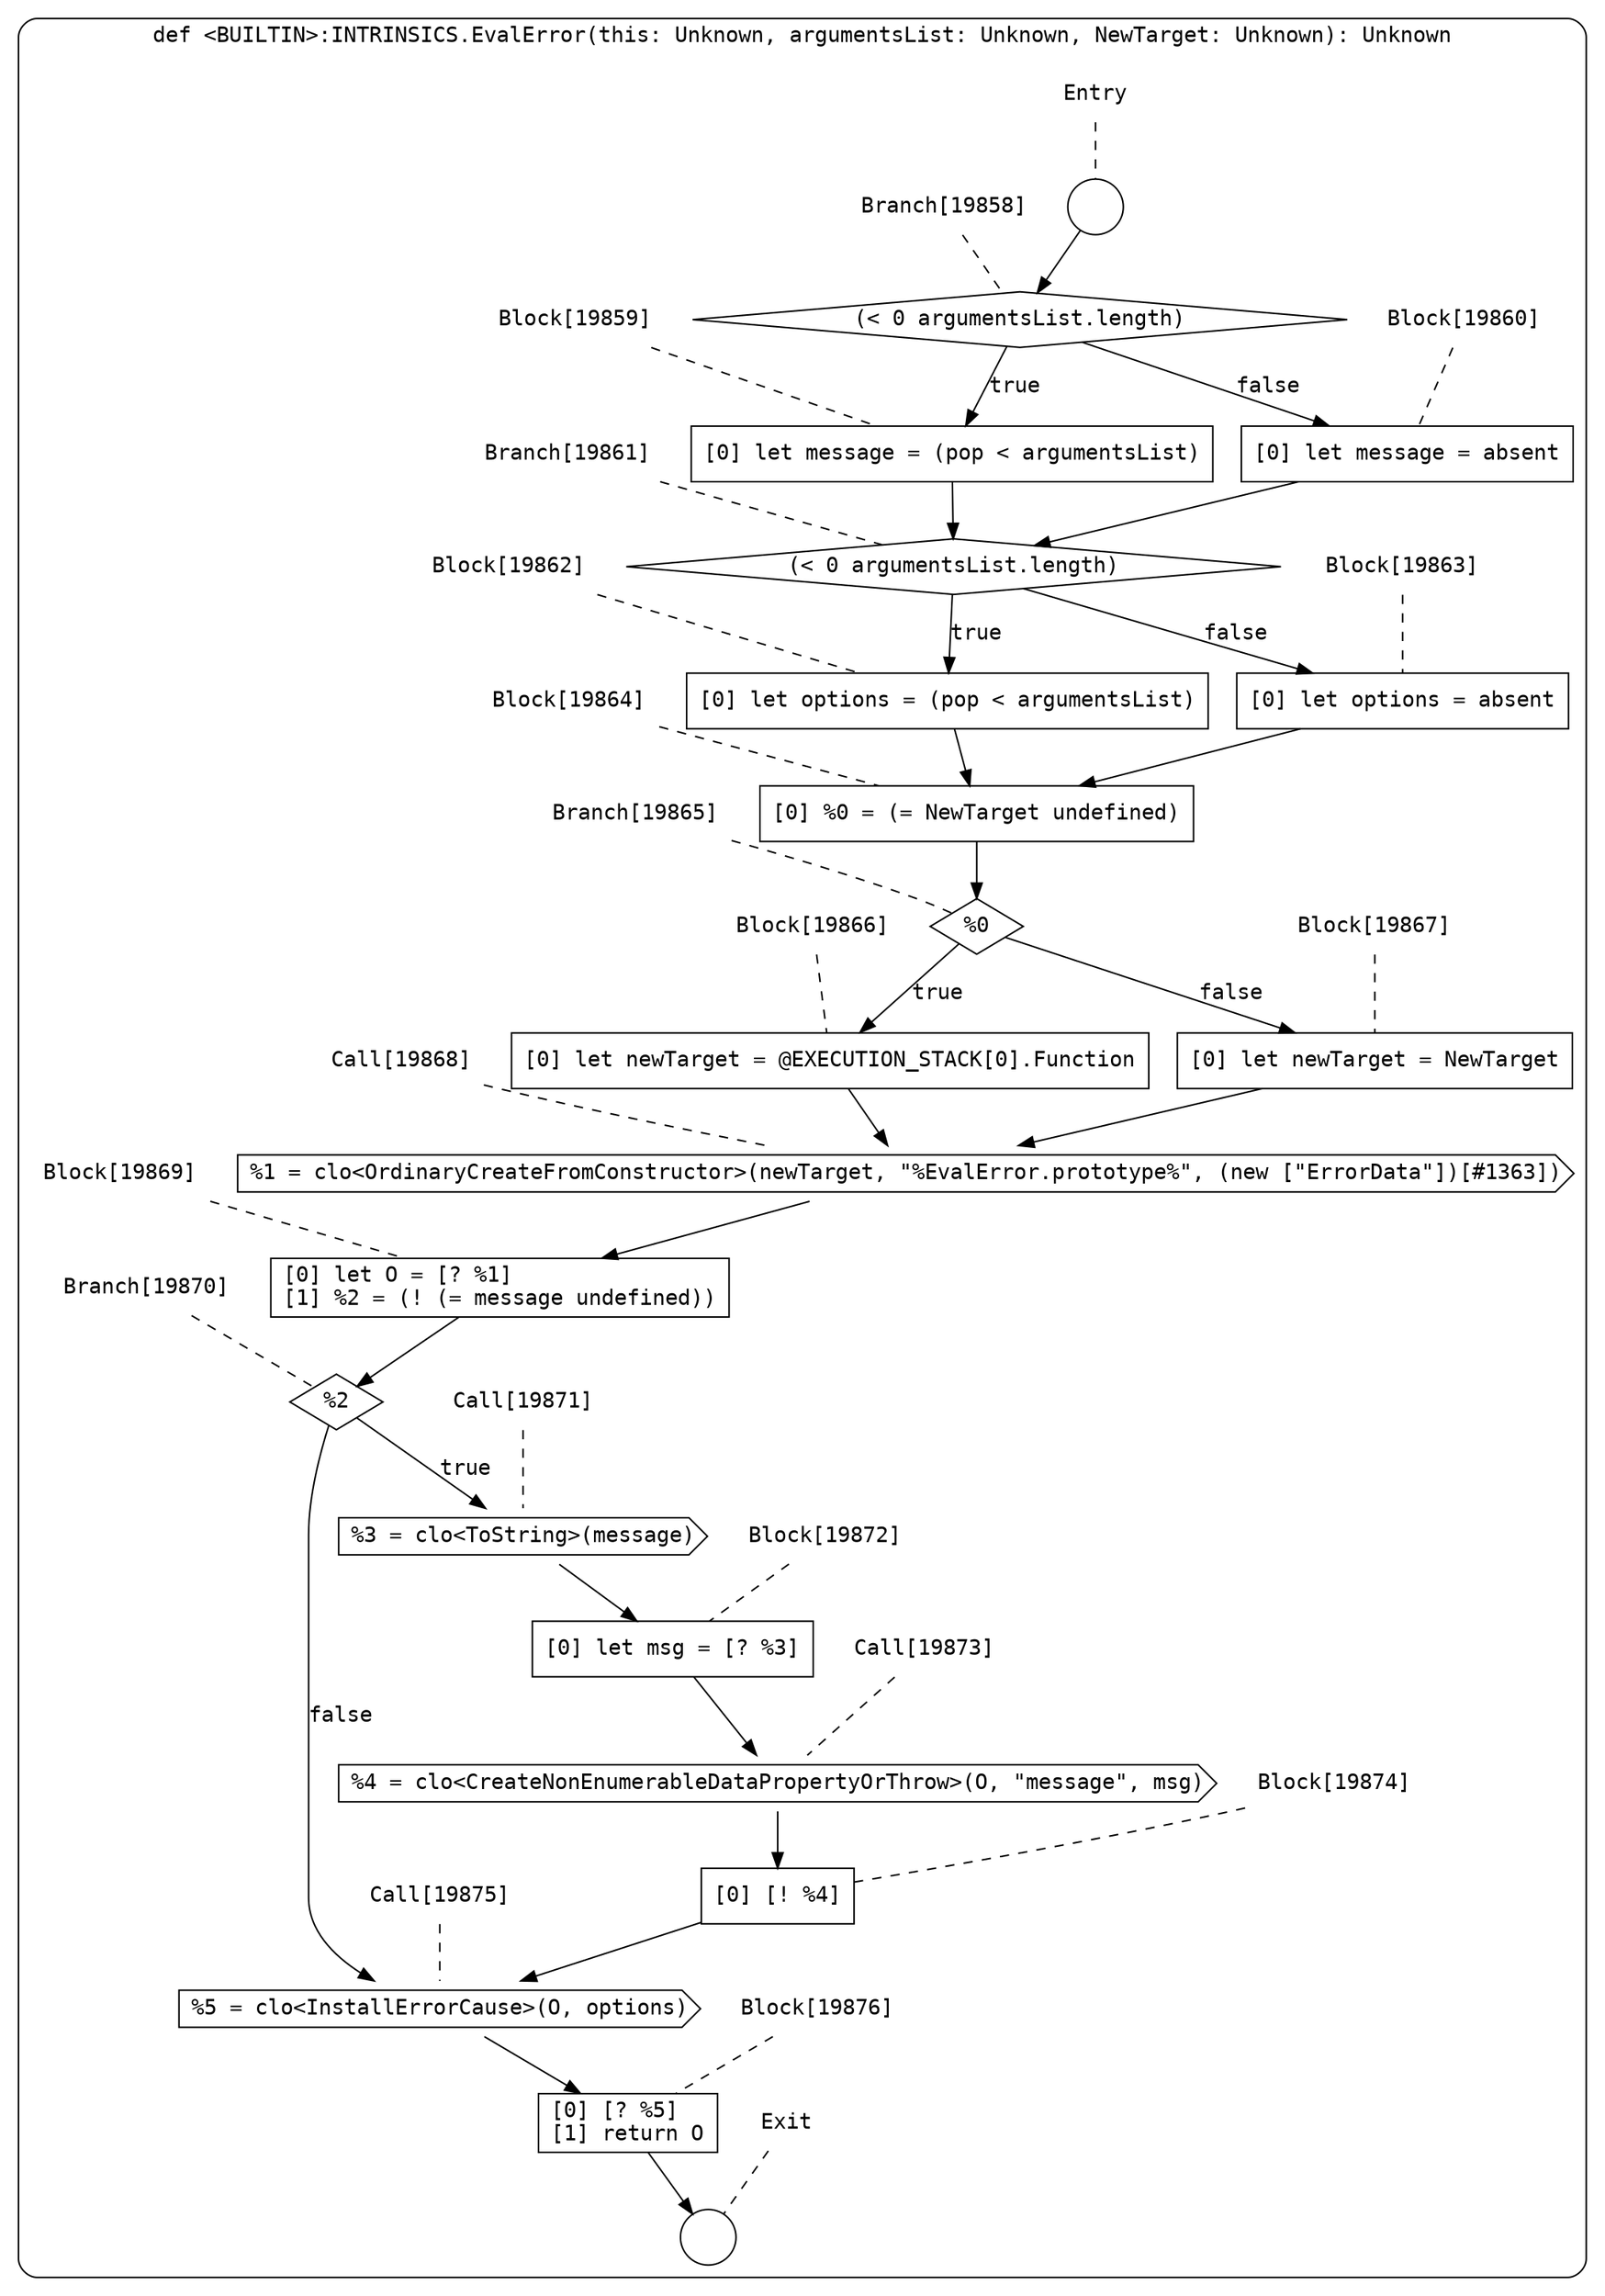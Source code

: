 digraph {
  graph [fontname = "Consolas"]
  node [fontname = "Consolas"]
  edge [fontname = "Consolas"]
  subgraph cluster2672 {
    label = "def <BUILTIN>:INTRINSICS.EvalError(this: Unknown, argumentsList: Unknown, NewTarget: Unknown): Unknown"
    style = rounded
    cluster2672_entry_name [shape=none, label=<<font color="black">Entry</font>>]
    cluster2672_entry_name -> cluster2672_entry [arrowhead=none, color="black", style=dashed]
    cluster2672_entry [shape=circle label=" " color="black" fillcolor="white" style=filled]
    cluster2672_entry -> node19858 [color="black"]
    cluster2672_exit_name [shape=none, label=<<font color="black">Exit</font>>]
    cluster2672_exit_name -> cluster2672_exit [arrowhead=none, color="black", style=dashed]
    cluster2672_exit [shape=circle label=" " color="black" fillcolor="white" style=filled]
    node19858_name [shape=none, label=<<font color="black">Branch[19858]</font>>]
    node19858_name -> node19858 [arrowhead=none, color="black", style=dashed]
    node19858 [shape=diamond, label=<<font color="black">(&lt; 0 argumentsList.length)</font>> color="black" fillcolor="white", style=filled]
    node19858 -> node19859 [label=<<font color="black">true</font>> color="black"]
    node19858 -> node19860 [label=<<font color="black">false</font>> color="black"]
    node19859_name [shape=none, label=<<font color="black">Block[19859]</font>>]
    node19859_name -> node19859 [arrowhead=none, color="black", style=dashed]
    node19859 [shape=box, label=<<font color="black">[0] let message = (pop &lt; argumentsList)<BR ALIGN="LEFT"/></font>> color="black" fillcolor="white", style=filled]
    node19859 -> node19861 [color="black"]
    node19860_name [shape=none, label=<<font color="black">Block[19860]</font>>]
    node19860_name -> node19860 [arrowhead=none, color="black", style=dashed]
    node19860 [shape=box, label=<<font color="black">[0] let message = absent<BR ALIGN="LEFT"/></font>> color="black" fillcolor="white", style=filled]
    node19860 -> node19861 [color="black"]
    node19861_name [shape=none, label=<<font color="black">Branch[19861]</font>>]
    node19861_name -> node19861 [arrowhead=none, color="black", style=dashed]
    node19861 [shape=diamond, label=<<font color="black">(&lt; 0 argumentsList.length)</font>> color="black" fillcolor="white", style=filled]
    node19861 -> node19862 [label=<<font color="black">true</font>> color="black"]
    node19861 -> node19863 [label=<<font color="black">false</font>> color="black"]
    node19862_name [shape=none, label=<<font color="black">Block[19862]</font>>]
    node19862_name -> node19862 [arrowhead=none, color="black", style=dashed]
    node19862 [shape=box, label=<<font color="black">[0] let options = (pop &lt; argumentsList)<BR ALIGN="LEFT"/></font>> color="black" fillcolor="white", style=filled]
    node19862 -> node19864 [color="black"]
    node19863_name [shape=none, label=<<font color="black">Block[19863]</font>>]
    node19863_name -> node19863 [arrowhead=none, color="black", style=dashed]
    node19863 [shape=box, label=<<font color="black">[0] let options = absent<BR ALIGN="LEFT"/></font>> color="black" fillcolor="white", style=filled]
    node19863 -> node19864 [color="black"]
    node19864_name [shape=none, label=<<font color="black">Block[19864]</font>>]
    node19864_name -> node19864 [arrowhead=none, color="black", style=dashed]
    node19864 [shape=box, label=<<font color="black">[0] %0 = (= NewTarget undefined)<BR ALIGN="LEFT"/></font>> color="black" fillcolor="white", style=filled]
    node19864 -> node19865 [color="black"]
    node19865_name [shape=none, label=<<font color="black">Branch[19865]</font>>]
    node19865_name -> node19865 [arrowhead=none, color="black", style=dashed]
    node19865 [shape=diamond, label=<<font color="black">%0</font>> color="black" fillcolor="white", style=filled]
    node19865 -> node19866 [label=<<font color="black">true</font>> color="black"]
    node19865 -> node19867 [label=<<font color="black">false</font>> color="black"]
    node19866_name [shape=none, label=<<font color="black">Block[19866]</font>>]
    node19866_name -> node19866 [arrowhead=none, color="black", style=dashed]
    node19866 [shape=box, label=<<font color="black">[0] let newTarget = @EXECUTION_STACK[0].Function<BR ALIGN="LEFT"/></font>> color="black" fillcolor="white", style=filled]
    node19866 -> node19868 [color="black"]
    node19867_name [shape=none, label=<<font color="black">Block[19867]</font>>]
    node19867_name -> node19867 [arrowhead=none, color="black", style=dashed]
    node19867 [shape=box, label=<<font color="black">[0] let newTarget = NewTarget<BR ALIGN="LEFT"/></font>> color="black" fillcolor="white", style=filled]
    node19867 -> node19868 [color="black"]
    node19868_name [shape=none, label=<<font color="black">Call[19868]</font>>]
    node19868_name -> node19868 [arrowhead=none, color="black", style=dashed]
    node19868 [shape=cds, label=<<font color="black">%1 = clo&lt;OrdinaryCreateFromConstructor&gt;(newTarget, &quot;%EvalError.prototype%&quot;, (new [&quot;ErrorData&quot;])[#1363])</font>> color="black" fillcolor="white", style=filled]
    node19868 -> node19869 [color="black"]
    node19869_name [shape=none, label=<<font color="black">Block[19869]</font>>]
    node19869_name -> node19869 [arrowhead=none, color="black", style=dashed]
    node19869 [shape=box, label=<<font color="black">[0] let O = [? %1]<BR ALIGN="LEFT"/>[1] %2 = (! (= message undefined))<BR ALIGN="LEFT"/></font>> color="black" fillcolor="white", style=filled]
    node19869 -> node19870 [color="black"]
    node19870_name [shape=none, label=<<font color="black">Branch[19870]</font>>]
    node19870_name -> node19870 [arrowhead=none, color="black", style=dashed]
    node19870 [shape=diamond, label=<<font color="black">%2</font>> color="black" fillcolor="white", style=filled]
    node19870 -> node19871 [label=<<font color="black">true</font>> color="black"]
    node19870 -> node19875 [label=<<font color="black">false</font>> color="black"]
    node19871_name [shape=none, label=<<font color="black">Call[19871]</font>>]
    node19871_name -> node19871 [arrowhead=none, color="black", style=dashed]
    node19871 [shape=cds, label=<<font color="black">%3 = clo&lt;ToString&gt;(message)</font>> color="black" fillcolor="white", style=filled]
    node19871 -> node19872 [color="black"]
    node19875_name [shape=none, label=<<font color="black">Call[19875]</font>>]
    node19875_name -> node19875 [arrowhead=none, color="black", style=dashed]
    node19875 [shape=cds, label=<<font color="black">%5 = clo&lt;InstallErrorCause&gt;(O, options)</font>> color="black" fillcolor="white", style=filled]
    node19875 -> node19876 [color="black"]
    node19872_name [shape=none, label=<<font color="black">Block[19872]</font>>]
    node19872_name -> node19872 [arrowhead=none, color="black", style=dashed]
    node19872 [shape=box, label=<<font color="black">[0] let msg = [? %3]<BR ALIGN="LEFT"/></font>> color="black" fillcolor="white", style=filled]
    node19872 -> node19873 [color="black"]
    node19876_name [shape=none, label=<<font color="black">Block[19876]</font>>]
    node19876_name -> node19876 [arrowhead=none, color="black", style=dashed]
    node19876 [shape=box, label=<<font color="black">[0] [? %5]<BR ALIGN="LEFT"/>[1] return O<BR ALIGN="LEFT"/></font>> color="black" fillcolor="white", style=filled]
    node19876 -> cluster2672_exit [color="black"]
    node19873_name [shape=none, label=<<font color="black">Call[19873]</font>>]
    node19873_name -> node19873 [arrowhead=none, color="black", style=dashed]
    node19873 [shape=cds, label=<<font color="black">%4 = clo&lt;CreateNonEnumerableDataPropertyOrThrow&gt;(O, &quot;message&quot;, msg)</font>> color="black" fillcolor="white", style=filled]
    node19873 -> node19874 [color="black"]
    node19874_name [shape=none, label=<<font color="black">Block[19874]</font>>]
    node19874_name -> node19874 [arrowhead=none, color="black", style=dashed]
    node19874 [shape=box, label=<<font color="black">[0] [! %4]<BR ALIGN="LEFT"/></font>> color="black" fillcolor="white", style=filled]
    node19874 -> node19875 [color="black"]
  }
}